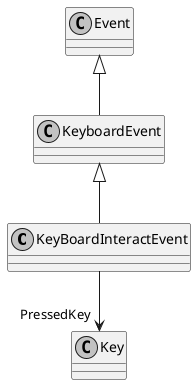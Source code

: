 @startuml
skinparam monochrome true
skinparam classAttributeIconSize 0

class KeyBoardInteractEvent {
}
KeyboardEvent <|-- KeyBoardInteractEvent
Event <|-- KeyboardEvent
KeyBoardInteractEvent --> "PressedKey" Key
@enduml
